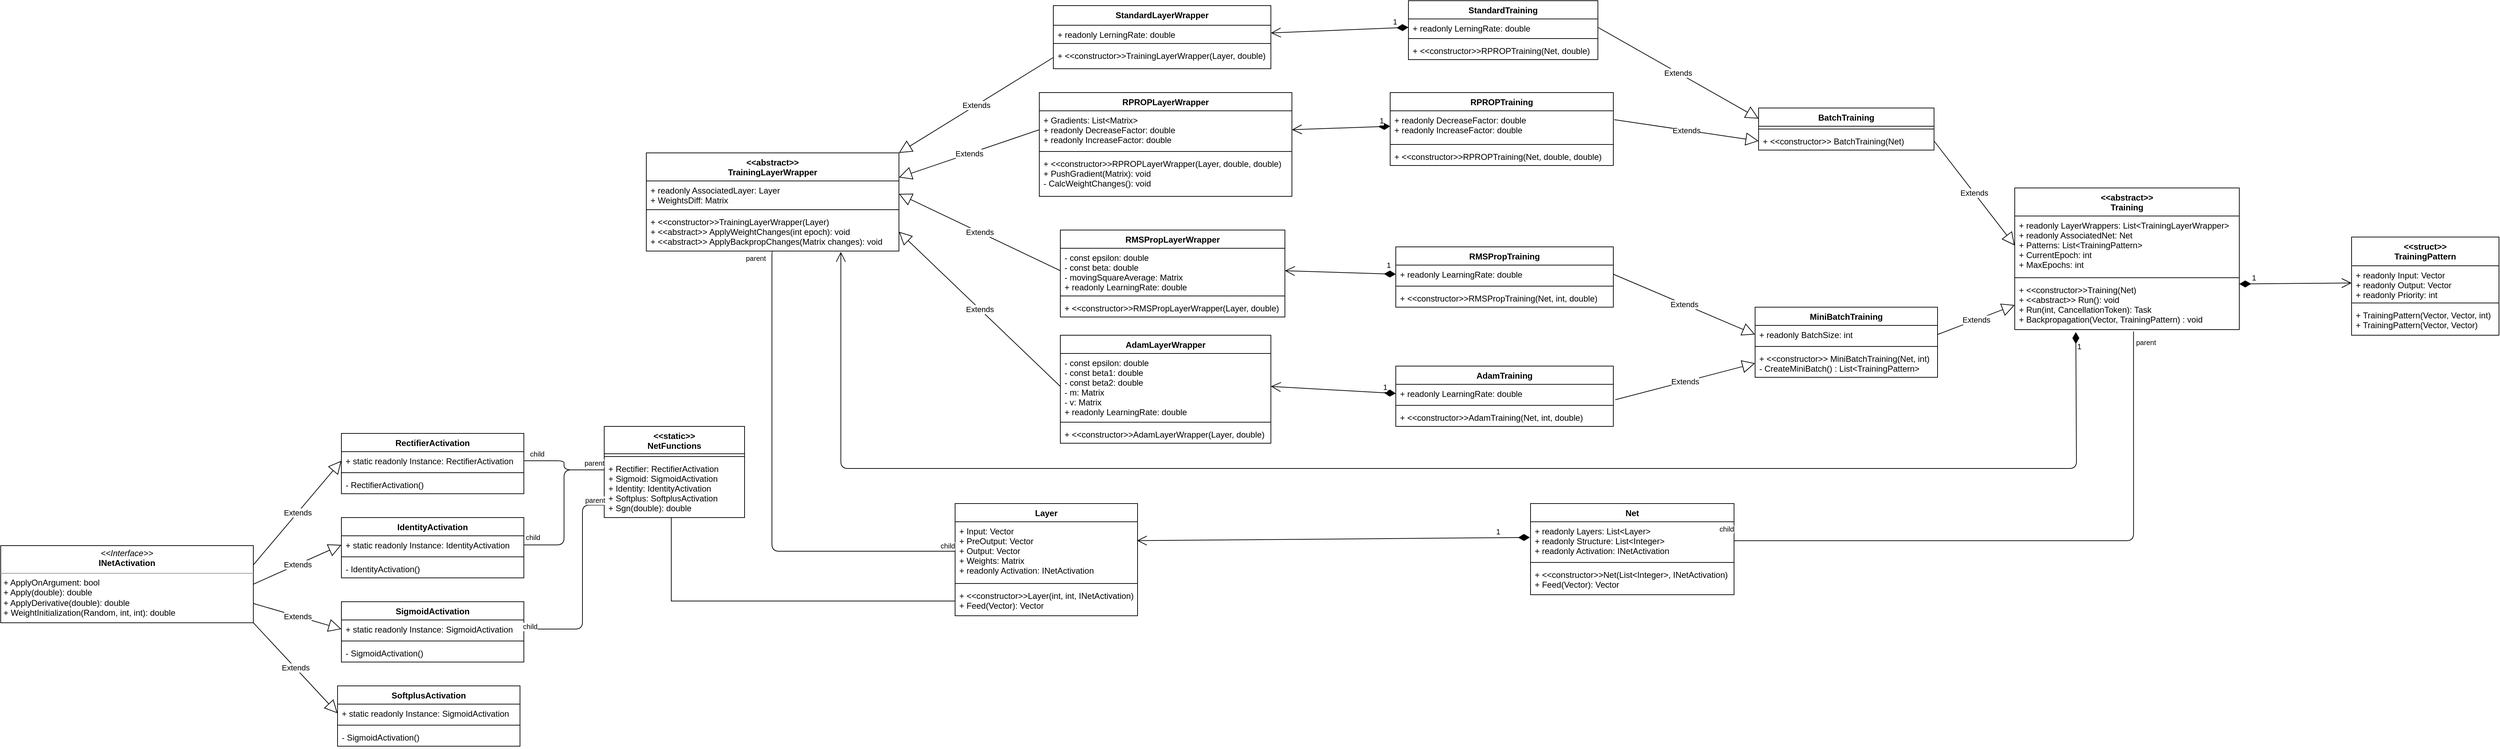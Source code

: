 <mxfile version="12.4.2" type="device" pages="1"><diagram id="gaZYu4Hf3uu8DKzVPbuM" name="Page-1"><mxGraphModel dx="2294" dy="403" grid="1" gridSize="10" guides="1" tooltips="1" connect="1" arrows="1" fold="1" page="1" pageScale="1" pageWidth="827" pageHeight="1169" math="0" shadow="0"><root><mxCell id="0"/><mxCell id="1" parent="0"/><mxCell id="vXq7QeVqDX72mNbX5AfL-1" value="Layer" style="swimlane;fontStyle=1;align=center;verticalAlign=top;childLayout=stackLayout;horizontal=1;startSize=26;horizontalStack=0;resizeParent=1;resizeParentMax=0;resizeLast=0;collapsible=1;marginBottom=0;" parent="1" vertex="1"><mxGeometry x="-90" y="740" width="260" height="160" as="geometry"/></mxCell><mxCell id="vXq7QeVqDX72mNbX5AfL-2" value="+ Input: Vector&#10;+ PreOutput: Vector&#10;+ Output: Vector&#10;+ Weights: Matrix&#10;+ readonly Activation: INetActivation" style="text;strokeColor=none;fillColor=none;align=left;verticalAlign=top;spacingLeft=4;spacingRight=4;overflow=hidden;rotatable=0;points=[[0,0.5],[1,0.5]];portConstraint=eastwest;" parent="vXq7QeVqDX72mNbX5AfL-1" vertex="1"><mxGeometry y="26" width="260" height="84" as="geometry"/></mxCell><mxCell id="vXq7QeVqDX72mNbX5AfL-3" value="" style="line;strokeWidth=1;fillColor=none;align=left;verticalAlign=middle;spacingTop=-1;spacingLeft=3;spacingRight=3;rotatable=0;labelPosition=right;points=[];portConstraint=eastwest;" parent="vXq7QeVqDX72mNbX5AfL-1" vertex="1"><mxGeometry y="110" width="260" height="8" as="geometry"/></mxCell><mxCell id="vXq7QeVqDX72mNbX5AfL-4" value="+ &lt;&lt;constructor&gt;&gt;Layer(int, int, INetActivation)&#10;+ Feed(Vector): Vector" style="text;strokeColor=none;fillColor=none;align=left;verticalAlign=top;spacingLeft=4;spacingRight=4;overflow=hidden;rotatable=0;points=[[0,0.5],[1,0.5]];portConstraint=eastwest;" parent="vXq7QeVqDX72mNbX5AfL-1" vertex="1"><mxGeometry y="118" width="260" height="42" as="geometry"/></mxCell><mxCell id="vXq7QeVqDX72mNbX5AfL-5" value="Net" style="swimlane;fontStyle=1;align=center;verticalAlign=top;childLayout=stackLayout;horizontal=1;startSize=26;horizontalStack=0;resizeParent=1;resizeParentMax=0;resizeLast=0;collapsible=1;marginBottom=0;" parent="1" vertex="1"><mxGeometry x="730.0" y="740" width="290" height="130" as="geometry"/></mxCell><mxCell id="vXq7QeVqDX72mNbX5AfL-6" value="+ readonly Layers: List&lt;Layer&gt;&#10;+ readonly Structure: List&lt;Integer&gt;&#10;+ readonly Activation: INetActivation" style="text;strokeColor=none;fillColor=none;align=left;verticalAlign=top;spacingLeft=4;spacingRight=4;overflow=hidden;rotatable=0;points=[[0,0.5],[1,0.5]];portConstraint=eastwest;" parent="vXq7QeVqDX72mNbX5AfL-5" vertex="1"><mxGeometry y="26" width="290" height="54" as="geometry"/></mxCell><mxCell id="vXq7QeVqDX72mNbX5AfL-7" value="" style="line;strokeWidth=1;fillColor=none;align=left;verticalAlign=middle;spacingTop=-1;spacingLeft=3;spacingRight=3;rotatable=0;labelPosition=right;points=[];portConstraint=eastwest;" parent="vXq7QeVqDX72mNbX5AfL-5" vertex="1"><mxGeometry y="80" width="290" height="8" as="geometry"/></mxCell><mxCell id="vXq7QeVqDX72mNbX5AfL-8" value="+ &lt;&lt;constructor&gt;&gt;Net(List&lt;Integer&gt;, INetActivation)&#10;+ Feed(Vector): Vector" style="text;strokeColor=none;fillColor=none;align=left;verticalAlign=top;spacingLeft=4;spacingRight=4;overflow=hidden;rotatable=0;points=[[0,0.5],[1,0.5]];portConstraint=eastwest;" parent="vXq7QeVqDX72mNbX5AfL-5" vertex="1"><mxGeometry y="88" width="290" height="42" as="geometry"/></mxCell><mxCell id="vXq7QeVqDX72mNbX5AfL-10" value="1" style="endArrow=open;html=1;endSize=12;startArrow=diamondThin;startSize=14;startFill=1;align=left;verticalAlign=bottom;exitX=-0.003;exitY=0.414;exitDx=0;exitDy=0;entryX=0.997;entryY=0.32;entryDx=0;entryDy=0;entryPerimeter=0;exitPerimeter=0;" parent="1" source="vXq7QeVqDX72mNbX5AfL-6" target="vXq7QeVqDX72mNbX5AfL-2" edge="1"><mxGeometry x="-0.82" relative="1" as="geometry"><mxPoint x="590" y="450" as="sourcePoint"/><mxPoint x="230" y="740" as="targetPoint"/><mxPoint as="offset"/></mxGeometry></mxCell><mxCell id="vXq7QeVqDX72mNbX5AfL-11" value="&lt;&lt;abstract&gt;&gt;&#10;Training" style="swimlane;fontStyle=1;align=center;verticalAlign=top;childLayout=stackLayout;horizontal=1;startSize=40;horizontalStack=0;resizeParent=1;resizeParentMax=0;resizeLast=0;collapsible=1;marginBottom=0;" parent="1" vertex="1"><mxGeometry x="1420" y="290" width="320" height="202" as="geometry"/></mxCell><mxCell id="vXq7QeVqDX72mNbX5AfL-12" value="+ readonly LayerWrappers: List&lt;TrainingLayerWrapper&gt;&#10;+ readonly AssociatedNet: Net&#10;+ Patterns: List&lt;TrainingPattern&gt;&#10;+ CurrentEpoch: int&#10;+ MaxEpochs: int" style="text;strokeColor=none;fillColor=none;align=left;verticalAlign=top;spacingLeft=4;spacingRight=4;overflow=hidden;rotatable=0;points=[[0,0.5],[1,0.5]];portConstraint=eastwest;" parent="vXq7QeVqDX72mNbX5AfL-11" vertex="1"><mxGeometry y="40" width="320" height="84" as="geometry"/></mxCell><mxCell id="vXq7QeVqDX72mNbX5AfL-13" value="" style="line;strokeWidth=1;fillColor=none;align=left;verticalAlign=middle;spacingTop=-1;spacingLeft=3;spacingRight=3;rotatable=0;labelPosition=right;points=[];portConstraint=eastwest;" parent="vXq7QeVqDX72mNbX5AfL-11" vertex="1"><mxGeometry y="124" width="320" height="8" as="geometry"/></mxCell><mxCell id="vXq7QeVqDX72mNbX5AfL-14" value="+ &lt;&lt;constructor&gt;&gt;Training(Net)&#10;+ &lt;&lt;abstract&gt;&gt; Run(): void&#10;+ Run(int, CancellationToken): Task&#10;+ Backpropagation(Vector, TrainingPattern) : void" style="text;strokeColor=none;fillColor=none;align=left;verticalAlign=top;spacingLeft=4;spacingRight=4;overflow=hidden;rotatable=0;points=[[0,0.5],[1,0.5]];portConstraint=eastwest;fontStyle=0" parent="vXq7QeVqDX72mNbX5AfL-11" vertex="1"><mxGeometry y="132" width="320" height="70" as="geometry"/></mxCell><mxCell id="vXq7QeVqDX72mNbX5AfL-16" value="" style="endArrow=none;html=1;entryX=1;entryY=0.5;entryDx=0;entryDy=0;edgeStyle=orthogonalEdgeStyle;exitX=0.529;exitY=1.038;exitDx=0;exitDy=0;exitPerimeter=0;elbow=vertical;" parent="1" source="vXq7QeVqDX72mNbX5AfL-14" target="vXq7QeVqDX72mNbX5AfL-6" edge="1"><mxGeometry relative="1" as="geometry"><mxPoint x="493" y="584" as="sourcePoint"/><mxPoint x="440" y="290" as="targetPoint"/><Array as="points"><mxPoint x="1589" y="793"/></Array></mxGeometry></mxCell><mxCell id="vXq7QeVqDX72mNbX5AfL-17" value="parent" style="resizable=0;html=1;align=left;verticalAlign=bottom;labelBackgroundColor=#ffffff;fontSize=10;" parent="vXq7QeVqDX72mNbX5AfL-16" connectable="0" vertex="1"><mxGeometry x="-1" relative="1" as="geometry"><mxPoint x="2" y="24" as="offset"/></mxGeometry></mxCell><mxCell id="vXq7QeVqDX72mNbX5AfL-18" value="child" style="resizable=0;html=1;align=right;verticalAlign=bottom;labelBackgroundColor=#ffffff;fontSize=10;" parent="vXq7QeVqDX72mNbX5AfL-16" connectable="0" vertex="1"><mxGeometry x="1" relative="1" as="geometry"><mxPoint y="-9" as="offset"/></mxGeometry></mxCell><mxCell id="vXq7QeVqDX72mNbX5AfL-25" value="&lt;&lt;struct&gt;&gt;&#10;TrainingPattern" style="swimlane;fontStyle=1;align=center;verticalAlign=top;childLayout=stackLayout;horizontal=1;startSize=41;horizontalStack=0;resizeParent=1;resizeParentMax=0;resizeLast=0;collapsible=1;marginBottom=0;" parent="1" vertex="1"><mxGeometry x="1900" y="360" width="210" height="140" as="geometry"/></mxCell><mxCell id="vXq7QeVqDX72mNbX5AfL-26" value="+ readonly Input: Vector&#10;+ readonly Output: Vector&#10;+ readonly Priority: int" style="text;strokeColor=none;fillColor=none;align=left;verticalAlign=top;spacingLeft=4;spacingRight=4;overflow=hidden;rotatable=0;points=[[0,0.5],[1,0.5]];portConstraint=eastwest;" parent="vXq7QeVqDX72mNbX5AfL-25" vertex="1"><mxGeometry y="41" width="210" height="49" as="geometry"/></mxCell><mxCell id="vXq7QeVqDX72mNbX5AfL-27" value="" style="line;strokeWidth=1;fillColor=none;align=left;verticalAlign=middle;spacingTop=-1;spacingLeft=3;spacingRight=3;rotatable=0;labelPosition=right;points=[];portConstraint=eastwest;" parent="vXq7QeVqDX72mNbX5AfL-25" vertex="1"><mxGeometry y="90" width="210" height="8" as="geometry"/></mxCell><mxCell id="vXq7QeVqDX72mNbX5AfL-28" value="+ TrainingPattern(Vector, Vector, int)&#10;+ TrainingPattern(Vector, Vector)" style="text;strokeColor=none;fillColor=none;align=left;verticalAlign=top;spacingLeft=4;spacingRight=4;overflow=hidden;rotatable=0;points=[[0,0.5],[1,0.5]];portConstraint=eastwest;" parent="vXq7QeVqDX72mNbX5AfL-25" vertex="1"><mxGeometry y="98" width="210" height="42" as="geometry"/></mxCell><mxCell id="vXq7QeVqDX72mNbX5AfL-29" value="1" style="endArrow=open;html=1;endSize=12;startArrow=diamondThin;startSize=14;startFill=1;align=left;verticalAlign=bottom;exitX=1;exitY=1.154;exitDx=0;exitDy=0;entryX=0;entryY=0.5;entryDx=0;entryDy=0;exitPerimeter=0;" parent="1" source="vXq7QeVqDX72mNbX5AfL-12" target="vXq7QeVqDX72mNbX5AfL-26" edge="1"><mxGeometry x="-0.8" relative="1" as="geometry"><mxPoint x="300" y="280" as="sourcePoint"/><mxPoint x="460" y="280" as="targetPoint"/><mxPoint as="offset"/></mxGeometry></mxCell><mxCell id="vXq7QeVqDX72mNbX5AfL-30" value="&lt;&lt;static&gt;&gt;&#10;NetFunctions" style="swimlane;fontStyle=1;align=center;verticalAlign=top;childLayout=stackLayout;horizontal=1;startSize=39;horizontalStack=0;resizeParent=1;resizeParentMax=0;resizeLast=0;collapsible=1;marginBottom=0;" parent="1" vertex="1"><mxGeometry x="-590" y="630" width="200" height="130" as="geometry"/></mxCell><mxCell id="vXq7QeVqDX72mNbX5AfL-32" value="" style="line;strokeWidth=1;fillColor=none;align=left;verticalAlign=middle;spacingTop=-1;spacingLeft=3;spacingRight=3;rotatable=0;labelPosition=right;points=[];portConstraint=eastwest;" parent="vXq7QeVqDX72mNbX5AfL-30" vertex="1"><mxGeometry y="39" width="200" height="8" as="geometry"/></mxCell><mxCell id="vXq7QeVqDX72mNbX5AfL-33" value="+ Rectifier: RectifierActivation&#10;+ Sigmoid: SigmoidActivation&#10;+ Identity: IdentityActivation&#10;+ Softplus: SoftplusActivation&#10;+ Sgn(double): double" style="text;strokeColor=none;fillColor=none;align=left;verticalAlign=top;spacingLeft=4;spacingRight=4;overflow=hidden;rotatable=0;points=[[0,0.5],[1,0.5]];portConstraint=eastwest;" parent="vXq7QeVqDX72mNbX5AfL-30" vertex="1"><mxGeometry y="47" width="200" height="83" as="geometry"/></mxCell><mxCell id="vXq7QeVqDX72mNbX5AfL-34" style="edgeStyle=orthogonalEdgeStyle;rounded=0;orthogonalLoop=1;jettySize=auto;html=1;exitX=0.478;exitY=1;exitDx=0;exitDy=0;endArrow=none;endFill=0;exitPerimeter=0;entryX=0;entryY=0.5;entryDx=0;entryDy=0;" parent="1" source="vXq7QeVqDX72mNbX5AfL-33" target="vXq7QeVqDX72mNbX5AfL-4" edge="1"><mxGeometry relative="1" as="geometry"/></mxCell><mxCell id="ixTRFBnNoeSqY_DVNt80-9" value="&lt;&lt;abstract&gt;&gt;&#10;TrainingLayerWrapper" style="swimlane;fontStyle=1;align=center;verticalAlign=top;childLayout=stackLayout;horizontal=1;startSize=40;horizontalStack=0;resizeParent=1;resizeParentMax=0;resizeLast=0;collapsible=1;marginBottom=0;" parent="1" vertex="1"><mxGeometry x="-530" y="240" width="360" height="140" as="geometry"/></mxCell><mxCell id="ixTRFBnNoeSqY_DVNt80-10" value="+ readonly AssociatedLayer: Layer&#10;+ WeightsDiff: Matrix" style="text;strokeColor=none;fillColor=none;align=left;verticalAlign=top;spacingLeft=4;spacingRight=4;overflow=hidden;rotatable=0;points=[[0,0.5],[1,0.5]];portConstraint=eastwest;" parent="ixTRFBnNoeSqY_DVNt80-9" vertex="1"><mxGeometry y="40" width="360" height="37" as="geometry"/></mxCell><mxCell id="ixTRFBnNoeSqY_DVNt80-11" value="" style="line;strokeWidth=1;fillColor=none;align=left;verticalAlign=middle;spacingTop=-1;spacingLeft=3;spacingRight=3;rotatable=0;labelPosition=right;points=[];portConstraint=eastwest;" parent="ixTRFBnNoeSqY_DVNt80-9" vertex="1"><mxGeometry y="77" width="360" height="8" as="geometry"/></mxCell><mxCell id="ixTRFBnNoeSqY_DVNt80-12" value="+ &lt;&lt;constructor&gt;&gt;TrainingLayerWrapper(Layer)&#10;+ &lt;&lt;abstract&gt;&gt; ApplyWeightChanges(int epoch): void&#10;+ &lt;&lt;abstract&gt;&gt; ApplyBackpropChanges(Matrix changes): void" style="text;strokeColor=none;fillColor=none;align=left;verticalAlign=top;spacingLeft=4;spacingRight=4;overflow=hidden;rotatable=0;points=[[0,0.5],[1,0.5]];portConstraint=eastwest;" parent="ixTRFBnNoeSqY_DVNt80-9" vertex="1"><mxGeometry y="85" width="360" height="55" as="geometry"/></mxCell><mxCell id="ixTRFBnNoeSqY_DVNt80-13" value="1" style="endArrow=open;html=1;endSize=12;startArrow=diamondThin;startSize=14;startFill=1;align=left;verticalAlign=bottom;entryX=0.77;entryY=1.022;entryDx=0;entryDy=0;entryPerimeter=0;edgeStyle=orthogonalEdgeStyle;exitX=0.272;exitY=1.051;exitDx=0;exitDy=0;exitPerimeter=0;" parent="1" source="vXq7QeVqDX72mNbX5AfL-14" target="ixTRFBnNoeSqY_DVNt80-12" edge="1"><mxGeometry x="-0.973" relative="1" as="geometry"><mxPoint x="410" y="340" as="sourcePoint"/><mxPoint x="290" y="390" as="targetPoint"/><mxPoint x="-1" as="offset"/><Array as="points"><mxPoint x="1508" y="690"/><mxPoint x="-252" y="690"/></Array></mxGeometry></mxCell><mxCell id="rq-l0ZMGLIVpPo50TnEJ-1" value="" style="endArrow=none;html=1;entryX=0;entryY=0.5;entryDx=0;entryDy=0;exitX=0.5;exitY=1;exitDx=0;exitDy=0;exitPerimeter=0;edgeStyle=orthogonalEdgeStyle;" parent="1" source="ixTRFBnNoeSqY_DVNt80-12" target="vXq7QeVqDX72mNbX5AfL-2" edge="1"><mxGeometry relative="1" as="geometry"><mxPoint x="170" y="563" as="sourcePoint"/><mxPoint x="220" y="650" as="targetPoint"/><Array as="points"><mxPoint x="-351" y="808"/></Array></mxGeometry></mxCell><mxCell id="rq-l0ZMGLIVpPo50TnEJ-2" value="parent" style="resizable=0;html=1;align=left;verticalAlign=bottom;labelBackgroundColor=#ffffff;fontSize=10;" parent="rq-l0ZMGLIVpPo50TnEJ-1" connectable="0" vertex="1"><mxGeometry x="-1" relative="1" as="geometry"><mxPoint x="-40" y="18" as="offset"/></mxGeometry></mxCell><mxCell id="rq-l0ZMGLIVpPo50TnEJ-3" value="child" style="resizable=0;html=1;align=right;verticalAlign=bottom;labelBackgroundColor=#ffffff;fontSize=10;" parent="rq-l0ZMGLIVpPo50TnEJ-1" connectable="0" vertex="1"><mxGeometry x="1" relative="1" as="geometry"/></mxCell><mxCell id="rq-l0ZMGLIVpPo50TnEJ-4" value="RPROPLayerWrapper" style="swimlane;fontStyle=1;align=center;verticalAlign=top;childLayout=stackLayout;horizontal=1;startSize=26;horizontalStack=0;resizeParent=1;resizeParentMax=0;resizeLast=0;collapsible=1;marginBottom=0;" parent="1" vertex="1"><mxGeometry x="30" y="154" width="360" height="148" as="geometry"/></mxCell><mxCell id="rq-l0ZMGLIVpPo50TnEJ-5" value="+ Gradients: List&lt;Matrix&gt;&#10;+ readonly DecreaseFactor: double&#10;+ readonly IncreaseFactor: double" style="text;strokeColor=none;fillColor=none;align=left;verticalAlign=top;spacingLeft=4;spacingRight=4;overflow=hidden;rotatable=0;points=[[0,0.5],[1,0.5]];portConstraint=eastwest;" parent="rq-l0ZMGLIVpPo50TnEJ-4" vertex="1"><mxGeometry y="26" width="360" height="54" as="geometry"/></mxCell><mxCell id="rq-l0ZMGLIVpPo50TnEJ-6" value="" style="line;strokeWidth=1;fillColor=none;align=left;verticalAlign=middle;spacingTop=-1;spacingLeft=3;spacingRight=3;rotatable=0;labelPosition=right;points=[];portConstraint=eastwest;" parent="rq-l0ZMGLIVpPo50TnEJ-4" vertex="1"><mxGeometry y="80" width="360" height="8" as="geometry"/></mxCell><mxCell id="rq-l0ZMGLIVpPo50TnEJ-7" value="+ &lt;&lt;constructor&gt;&gt;RPROPLayerWrapper(Layer, double, double)&#10;+ PushGradient(Matrix): void&#10;- CalcWeightChanges(): void" style="text;strokeColor=none;fillColor=none;align=left;verticalAlign=top;spacingLeft=4;spacingRight=4;overflow=hidden;rotatable=0;points=[[0,0.5],[1,0.5]];portConstraint=eastwest;" parent="rq-l0ZMGLIVpPo50TnEJ-4" vertex="1"><mxGeometry y="88" width="360" height="60" as="geometry"/></mxCell><mxCell id="rq-l0ZMGLIVpPo50TnEJ-20" value="RPROPTraining&#10;" style="swimlane;fontStyle=1;align=center;verticalAlign=top;childLayout=stackLayout;horizontal=1;startSize=26;horizontalStack=0;resizeParent=1;resizeParentMax=0;resizeLast=0;collapsible=1;marginBottom=0;" parent="1" vertex="1"><mxGeometry x="530" y="154" width="318" height="104" as="geometry"/></mxCell><mxCell id="rq-l0ZMGLIVpPo50TnEJ-21" value="+ readonly DecreaseFactor: double&#10;+ readonly IncreaseFactor: double" style="text;strokeColor=none;fillColor=none;align=left;verticalAlign=top;spacingLeft=4;spacingRight=4;overflow=hidden;rotatable=0;points=[[0,0.5],[1,0.5]];portConstraint=eastwest;" parent="rq-l0ZMGLIVpPo50TnEJ-20" vertex="1"><mxGeometry y="26" width="318" height="44" as="geometry"/></mxCell><mxCell id="rq-l0ZMGLIVpPo50TnEJ-22" value="" style="line;strokeWidth=1;fillColor=none;align=left;verticalAlign=middle;spacingTop=-1;spacingLeft=3;spacingRight=3;rotatable=0;labelPosition=right;points=[];portConstraint=eastwest;" parent="rq-l0ZMGLIVpPo50TnEJ-20" vertex="1"><mxGeometry y="70" width="318" height="8" as="geometry"/></mxCell><mxCell id="rq-l0ZMGLIVpPo50TnEJ-23" value="+ &lt;&lt;constructor&gt;&gt;RPROPTraining(Net, double, double)" style="text;strokeColor=none;fillColor=none;align=left;verticalAlign=top;spacingLeft=4;spacingRight=4;overflow=hidden;rotatable=0;points=[[0,0.5],[1,0.5]];portConstraint=eastwest;" parent="rq-l0ZMGLIVpPo50TnEJ-20" vertex="1"><mxGeometry y="78" width="318" height="26" as="geometry"/></mxCell><mxCell id="lGBK88vfUgD1tspB-Eyf-3" value="1" style="endArrow=open;html=1;endSize=12;startArrow=diamondThin;startSize=14;startFill=1;align=left;verticalAlign=bottom;entryX=1;entryY=0.5;entryDx=0;entryDy=0;exitX=0;exitY=0.5;exitDx=0;exitDy=0;" parent="1" source="rq-l0ZMGLIVpPo50TnEJ-21" target="rq-l0ZMGLIVpPo50TnEJ-5" edge="1"><mxGeometry x="-0.755" relative="1" as="geometry"><mxPoint x="347" y="322" as="sourcePoint"/><mxPoint x="140" y="343.522" as="targetPoint"/><mxPoint as="offset"/></mxGeometry></mxCell><mxCell id="E30LZlL5xqV4fR_MORFT-1" value="&lt;p style=&quot;margin: 0px ; margin-top: 4px ; text-align: center&quot;&gt;&lt;i&gt;&amp;lt;&amp;lt;Interface&amp;gt;&amp;gt;&lt;/i&gt;&lt;br&gt;&lt;b&gt;INetActivation&lt;/b&gt;&lt;/p&gt;&lt;hr size=&quot;1&quot;&gt;&lt;p style=&quot;margin: 0px ; margin-left: 4px&quot;&gt;&lt;span&gt;+ ApplyOnArgument: bool&lt;/span&gt;&lt;/p&gt;&lt;p style=&quot;margin: 0px ; margin-left: 4px&quot;&gt;&lt;span&gt;+ Apply(double): double&lt;/span&gt;&lt;/p&gt;&lt;p style=&quot;margin: 0px ; margin-left: 4px&quot;&gt;&lt;span&gt;+ ApplyDerivative(double): double&lt;/span&gt;&lt;/p&gt;&lt;p style=&quot;margin: 0px ; margin-left: 4px&quot;&gt;&lt;span&gt;+ WeightInitialization(Random, int, int): double&lt;/span&gt;&lt;/p&gt;" style="verticalAlign=top;align=left;overflow=fill;fontSize=12;fontFamily=Helvetica;html=1;" parent="1" vertex="1"><mxGeometry x="-1450" y="800" width="360" height="110" as="geometry"/></mxCell><mxCell id="E30LZlL5xqV4fR_MORFT-7" value="RectifierActivation" style="swimlane;fontStyle=1;align=center;verticalAlign=top;childLayout=stackLayout;horizontal=1;startSize=26;horizontalStack=0;resizeParent=1;resizeParentMax=0;resizeLast=0;collapsible=1;marginBottom=0;" parent="1" vertex="1"><mxGeometry x="-964.5" y="640" width="260" height="86" as="geometry"/></mxCell><mxCell id="E30LZlL5xqV4fR_MORFT-8" value="+ static readonly Instance: RectifierActivation" style="text;strokeColor=none;fillColor=none;align=left;verticalAlign=top;spacingLeft=4;spacingRight=4;overflow=hidden;rotatable=0;points=[[0,0.5],[1,0.5]];portConstraint=eastwest;" parent="E30LZlL5xqV4fR_MORFT-7" vertex="1"><mxGeometry y="26" width="260" height="26" as="geometry"/></mxCell><mxCell id="E30LZlL5xqV4fR_MORFT-9" value="" style="line;strokeWidth=1;fillColor=none;align=left;verticalAlign=middle;spacingTop=-1;spacingLeft=3;spacingRight=3;rotatable=0;labelPosition=right;points=[];portConstraint=eastwest;" parent="E30LZlL5xqV4fR_MORFT-7" vertex="1"><mxGeometry y="52" width="260" height="8" as="geometry"/></mxCell><mxCell id="E30LZlL5xqV4fR_MORFT-10" value="- RectifierActivation()" style="text;strokeColor=none;fillColor=none;align=left;verticalAlign=top;spacingLeft=4;spacingRight=4;overflow=hidden;rotatable=0;points=[[0,0.5],[1,0.5]];portConstraint=eastwest;" parent="E30LZlL5xqV4fR_MORFT-7" vertex="1"><mxGeometry y="60" width="260" height="26" as="geometry"/></mxCell><mxCell id="E30LZlL5xqV4fR_MORFT-11" value="SigmoidActivation" style="swimlane;fontStyle=1;align=center;verticalAlign=top;childLayout=stackLayout;horizontal=1;startSize=26;horizontalStack=0;resizeParent=1;resizeParentMax=0;resizeLast=0;collapsible=1;marginBottom=0;" parent="1" vertex="1"><mxGeometry x="-964.5" y="880" width="260" height="86" as="geometry"/></mxCell><mxCell id="E30LZlL5xqV4fR_MORFT-12" value="+ static readonly Instance: SigmoidActivation" style="text;strokeColor=none;fillColor=none;align=left;verticalAlign=top;spacingLeft=4;spacingRight=4;overflow=hidden;rotatable=0;points=[[0,0.5],[1,0.5]];portConstraint=eastwest;" parent="E30LZlL5xqV4fR_MORFT-11" vertex="1"><mxGeometry y="26" width="260" height="26" as="geometry"/></mxCell><mxCell id="E30LZlL5xqV4fR_MORFT-13" value="" style="line;strokeWidth=1;fillColor=none;align=left;verticalAlign=middle;spacingTop=-1;spacingLeft=3;spacingRight=3;rotatable=0;labelPosition=right;points=[];portConstraint=eastwest;" parent="E30LZlL5xqV4fR_MORFT-11" vertex="1"><mxGeometry y="52" width="260" height="8" as="geometry"/></mxCell><mxCell id="E30LZlL5xqV4fR_MORFT-14" value="- SigmoidActivation()" style="text;strokeColor=none;fillColor=none;align=left;verticalAlign=top;spacingLeft=4;spacingRight=4;overflow=hidden;rotatable=0;points=[[0,0.5],[1,0.5]];portConstraint=eastwest;" parent="E30LZlL5xqV4fR_MORFT-11" vertex="1"><mxGeometry y="60" width="260" height="26" as="geometry"/></mxCell><mxCell id="E30LZlL5xqV4fR_MORFT-15" value="Extends" style="endArrow=block;endSize=16;endFill=0;html=1;exitX=1;exitY=0.25;exitDx=0;exitDy=0;entryX=0;entryY=0.5;entryDx=0;entryDy=0;" parent="1" source="E30LZlL5xqV4fR_MORFT-1" target="E30LZlL5xqV4fR_MORFT-8" edge="1"><mxGeometry width="160" relative="1" as="geometry"><mxPoint x="-1047.5" y="736" as="sourcePoint"/><mxPoint x="-920" y="660" as="targetPoint"/></mxGeometry></mxCell><mxCell id="E30LZlL5xqV4fR_MORFT-16" value="Extends" style="endArrow=block;endSize=16;endFill=0;html=1;exitX=1;exitY=0.75;exitDx=0;exitDy=0;entryX=0;entryY=0.5;entryDx=0;entryDy=0;" parent="1" source="E30LZlL5xqV4fR_MORFT-1" target="E30LZlL5xqV4fR_MORFT-12" edge="1"><mxGeometry width="160" relative="1" as="geometry"><mxPoint x="-1047.5" y="843" as="sourcePoint"/><mxPoint x="-887.5" y="843" as="targetPoint"/></mxGeometry></mxCell><mxCell id="E30LZlL5xqV4fR_MORFT-17" value="" style="endArrow=none;html=1;edgeStyle=orthogonalEdgeStyle;exitX=-0.007;exitY=0.181;exitDx=0;exitDy=0;exitPerimeter=0;entryX=1;entryY=0.5;entryDx=0;entryDy=0;" parent="1" source="vXq7QeVqDX72mNbX5AfL-33" target="E30LZlL5xqV4fR_MORFT-8" edge="1"><mxGeometry relative="1" as="geometry"><mxPoint x="-880" y="940" as="sourcePoint"/><mxPoint x="-720" y="940" as="targetPoint"/></mxGeometry></mxCell><mxCell id="E30LZlL5xqV4fR_MORFT-18" value="parent" style="resizable=0;html=1;align=left;verticalAlign=bottom;labelBackgroundColor=#ffffff;fontSize=10;" parent="E30LZlL5xqV4fR_MORFT-17" connectable="0" vertex="1"><mxGeometry x="-1" relative="1" as="geometry"><mxPoint x="-29" y="-2" as="offset"/></mxGeometry></mxCell><mxCell id="E30LZlL5xqV4fR_MORFT-19" value="child" style="resizable=0;html=1;align=right;verticalAlign=bottom;labelBackgroundColor=#ffffff;fontSize=10;" parent="E30LZlL5xqV4fR_MORFT-17" connectable="0" vertex="1"><mxGeometry x="1" relative="1" as="geometry"><mxPoint x="30" y="-2" as="offset"/></mxGeometry></mxCell><mxCell id="E30LZlL5xqV4fR_MORFT-20" value="" style="endArrow=none;html=1;edgeStyle=orthogonalEdgeStyle;exitX=0.003;exitY=0.785;exitDx=0;exitDy=0;entryX=1;entryY=0.5;entryDx=0;entryDy=0;exitPerimeter=0;" parent="1" source="vXq7QeVqDX72mNbX5AfL-33" target="E30LZlL5xqV4fR_MORFT-12" edge="1"><mxGeometry relative="1" as="geometry"><mxPoint x="-690" y="920" as="sourcePoint"/><mxPoint x="-530" y="920" as="targetPoint"/><Array as="points"><mxPoint x="-621" y="743"/><mxPoint x="-621" y="919"/></Array></mxGeometry></mxCell><mxCell id="E30LZlL5xqV4fR_MORFT-21" value="parent" style="resizable=0;html=1;align=left;verticalAlign=bottom;labelBackgroundColor=#ffffff;fontSize=10;" parent="E30LZlL5xqV4fR_MORFT-20" connectable="0" vertex="1"><mxGeometry x="-1" relative="1" as="geometry"><mxPoint x="-30" y="1" as="offset"/></mxGeometry></mxCell><mxCell id="E30LZlL5xqV4fR_MORFT-22" value="child" style="resizable=0;html=1;align=right;verticalAlign=bottom;labelBackgroundColor=#ffffff;fontSize=10;" parent="E30LZlL5xqV4fR_MORFT-20" connectable="0" vertex="1"><mxGeometry x="1" relative="1" as="geometry"><mxPoint x="20" y="4" as="offset"/></mxGeometry></mxCell><mxCell id="E30LZlL5xqV4fR_MORFT-30" value="IdentityActivation" style="swimlane;fontStyle=1;align=center;verticalAlign=top;childLayout=stackLayout;horizontal=1;startSize=26;horizontalStack=0;resizeParent=1;resizeParentMax=0;resizeLast=0;collapsible=1;marginBottom=0;" parent="1" vertex="1"><mxGeometry x="-964.5" y="760" width="260" height="86" as="geometry"/></mxCell><mxCell id="E30LZlL5xqV4fR_MORFT-31" value="+ static readonly Instance: IdentityActivation" style="text;strokeColor=none;fillColor=none;align=left;verticalAlign=top;spacingLeft=4;spacingRight=4;overflow=hidden;rotatable=0;points=[[0,0.5],[1,0.5]];portConstraint=eastwest;" parent="E30LZlL5xqV4fR_MORFT-30" vertex="1"><mxGeometry y="26" width="260" height="26" as="geometry"/></mxCell><mxCell id="E30LZlL5xqV4fR_MORFT-32" value="" style="line;strokeWidth=1;fillColor=none;align=left;verticalAlign=middle;spacingTop=-1;spacingLeft=3;spacingRight=3;rotatable=0;labelPosition=right;points=[];portConstraint=eastwest;" parent="E30LZlL5xqV4fR_MORFT-30" vertex="1"><mxGeometry y="52" width="260" height="8" as="geometry"/></mxCell><mxCell id="E30LZlL5xqV4fR_MORFT-33" value="- IdentityActivation()" style="text;strokeColor=none;fillColor=none;align=left;verticalAlign=top;spacingLeft=4;spacingRight=4;overflow=hidden;rotatable=0;points=[[0,0.5],[1,0.5]];portConstraint=eastwest;" parent="E30LZlL5xqV4fR_MORFT-30" vertex="1"><mxGeometry y="60" width="260" height="26" as="geometry"/></mxCell><mxCell id="E30LZlL5xqV4fR_MORFT-35" value="Extends" style="endArrow=block;endSize=16;endFill=0;html=1;exitX=1;exitY=0.5;exitDx=0;exitDy=0;entryX=0;entryY=0.5;entryDx=0;entryDy=0;" parent="1" source="E30LZlL5xqV4fR_MORFT-1" target="E30LZlL5xqV4fR_MORFT-31" edge="1"><mxGeometry width="160" relative="1" as="geometry"><mxPoint x="-1047.5" y="736" as="sourcePoint"/><mxPoint x="-940" y="784.5" as="targetPoint"/></mxGeometry></mxCell><mxCell id="E30LZlL5xqV4fR_MORFT-37" value="" style="endArrow=none;html=1;edgeStyle=orthogonalEdgeStyle;exitX=-0.001;exitY=0.181;exitDx=0;exitDy=0;entryX=1;entryY=0.5;entryDx=0;entryDy=0;exitPerimeter=0;" parent="1" source="vXq7QeVqDX72mNbX5AfL-33" target="E30LZlL5xqV4fR_MORFT-31" edge="1"><mxGeometry relative="1" as="geometry"><mxPoint x="-650" y="650" as="sourcePoint"/><mxPoint x="-490" y="650" as="targetPoint"/></mxGeometry></mxCell><mxCell id="E30LZlL5xqV4fR_MORFT-39" value="child" style="resizable=0;html=1;align=right;verticalAlign=bottom;labelBackgroundColor=#ffffff;fontSize=10;" parent="E30LZlL5xqV4fR_MORFT-37" connectable="0" vertex="1"><mxGeometry x="1" relative="1" as="geometry"><mxPoint x="24.5" y="-3" as="offset"/></mxGeometry></mxCell><mxCell id="s7Cr78AXeqOoBnNVrIVz-2" value="StandardTraining" style="swimlane;fontStyle=1;align=center;verticalAlign=top;childLayout=stackLayout;horizontal=1;startSize=26;horizontalStack=0;resizeParent=1;resizeParentMax=0;resizeLast=0;collapsible=1;marginBottom=0;" parent="1" vertex="1"><mxGeometry x="556" y="23" width="270" height="84" as="geometry"/></mxCell><mxCell id="s7Cr78AXeqOoBnNVrIVz-3" value="+ readonly LerningRate: double" style="text;strokeColor=none;fillColor=none;align=left;verticalAlign=top;spacingLeft=4;spacingRight=4;overflow=hidden;rotatable=0;points=[[0,0.5],[1,0.5]];portConstraint=eastwest;" parent="s7Cr78AXeqOoBnNVrIVz-2" vertex="1"><mxGeometry y="26" width="270" height="24" as="geometry"/></mxCell><mxCell id="s7Cr78AXeqOoBnNVrIVz-4" value="" style="line;strokeWidth=1;fillColor=none;align=left;verticalAlign=middle;spacingTop=-1;spacingLeft=3;spacingRight=3;rotatable=0;labelPosition=right;points=[];portConstraint=eastwest;" parent="s7Cr78AXeqOoBnNVrIVz-2" vertex="1"><mxGeometry y="50" width="270" height="8" as="geometry"/></mxCell><mxCell id="s7Cr78AXeqOoBnNVrIVz-5" value="+ &lt;&lt;constructor&gt;&gt;RPROPTraining(Net, double)" style="text;strokeColor=none;fillColor=none;align=left;verticalAlign=top;spacingLeft=4;spacingRight=4;overflow=hidden;rotatable=0;points=[[0,0.5],[1,0.5]];portConstraint=eastwest;" parent="s7Cr78AXeqOoBnNVrIVz-2" vertex="1"><mxGeometry y="58" width="270" height="26" as="geometry"/></mxCell><mxCell id="s7Cr78AXeqOoBnNVrIVz-6" value="StandardLayerWrapper" style="swimlane;fontStyle=1;align=center;verticalAlign=top;childLayout=stackLayout;horizontal=1;startSize=28;horizontalStack=0;resizeParent=1;resizeParentMax=0;resizeLast=0;collapsible=1;marginBottom=0;" parent="1" vertex="1"><mxGeometry x="50" y="30" width="310" height="90" as="geometry"/></mxCell><mxCell id="s7Cr78AXeqOoBnNVrIVz-7" value="+ readonly LerningRate: double" style="text;strokeColor=none;fillColor=none;align=left;verticalAlign=top;spacingLeft=4;spacingRight=4;overflow=hidden;rotatable=0;points=[[0,0.5],[1,0.5]];portConstraint=eastwest;" parent="s7Cr78AXeqOoBnNVrIVz-6" vertex="1"><mxGeometry y="28" width="310" height="22" as="geometry"/></mxCell><mxCell id="s7Cr78AXeqOoBnNVrIVz-8" value="" style="line;strokeWidth=1;fillColor=none;align=left;verticalAlign=middle;spacingTop=-1;spacingLeft=3;spacingRight=3;rotatable=0;labelPosition=right;points=[];portConstraint=eastwest;" parent="s7Cr78AXeqOoBnNVrIVz-6" vertex="1"><mxGeometry y="50" width="310" height="8" as="geometry"/></mxCell><mxCell id="s7Cr78AXeqOoBnNVrIVz-9" value="+ &lt;&lt;constructor&gt;&gt;TrainingLayerWrapper(Layer, double)&#10;" style="text;strokeColor=none;fillColor=none;align=left;verticalAlign=top;spacingLeft=4;spacingRight=4;overflow=hidden;rotatable=0;points=[[0,0.5],[1,0.5]];portConstraint=eastwest;" parent="s7Cr78AXeqOoBnNVrIVz-6" vertex="1"><mxGeometry y="58" width="310" height="32" as="geometry"/></mxCell><mxCell id="s7Cr78AXeqOoBnNVrIVz-10" value="Extends" style="endArrow=block;endSize=16;endFill=0;html=1;exitX=1;exitY=0.5;exitDx=0;exitDy=0;entryX=0;entryY=0.25;entryDx=0;entryDy=0;" parent="1" source="s7Cr78AXeqOoBnNVrIVz-3" target="xs1fYjXh-9njXbRY9KQ--1" edge="1"><mxGeometry width="160" relative="1" as="geometry"><mxPoint x="680" y="420" as="sourcePoint"/><mxPoint x="860" y="410" as="targetPoint"/></mxGeometry></mxCell><mxCell id="s7Cr78AXeqOoBnNVrIVz-11" value="Extends" style="endArrow=block;endSize=16;endFill=0;html=1;exitX=0;exitY=0.5;exitDx=0;exitDy=0;entryX=1;entryY=0;entryDx=0;entryDy=0;" parent="1" source="s7Cr78AXeqOoBnNVrIVz-9" target="ixTRFBnNoeSqY_DVNt80-9" edge="1"><mxGeometry width="160" relative="1" as="geometry"><mxPoint x="-120" y="560" as="sourcePoint"/><mxPoint x="40" y="560" as="targetPoint"/></mxGeometry></mxCell><mxCell id="s7Cr78AXeqOoBnNVrIVz-12" value="1" style="endArrow=open;html=1;endSize=12;startArrow=diamondThin;startSize=14;startFill=1;align=left;verticalAlign=bottom;entryX=1;entryY=0.5;entryDx=0;entryDy=0;exitX=0;exitY=0.5;exitDx=0;exitDy=0;" parent="1" source="s7Cr78AXeqOoBnNVrIVz-3" target="s7Cr78AXeqOoBnNVrIVz-7" edge="1"><mxGeometry x="-0.755" relative="1" as="geometry"><mxPoint x="360" y="520" as="sourcePoint"/><mxPoint x="250" y="499.0" as="targetPoint"/><mxPoint as="offset"/></mxGeometry></mxCell><mxCell id="xs1fYjXh-9njXbRY9KQ--1" value="BatchTraining" style="swimlane;fontStyle=1;align=center;verticalAlign=top;childLayout=stackLayout;horizontal=1;startSize=26;horizontalStack=0;resizeParent=1;resizeParentMax=0;resizeLast=0;collapsible=1;marginBottom=0;" vertex="1" parent="1"><mxGeometry x="1055" y="176" width="250" height="60" as="geometry"/></mxCell><mxCell id="xs1fYjXh-9njXbRY9KQ--3" value="" style="line;strokeWidth=1;fillColor=none;align=left;verticalAlign=middle;spacingTop=-1;spacingLeft=3;spacingRight=3;rotatable=0;labelPosition=right;points=[];portConstraint=eastwest;" vertex="1" parent="xs1fYjXh-9njXbRY9KQ--1"><mxGeometry y="26" width="250" height="8" as="geometry"/></mxCell><mxCell id="xs1fYjXh-9njXbRY9KQ--4" value="+ &lt;&lt;constructor&gt;&gt; BatchTraining(Net)" style="text;strokeColor=none;fillColor=none;align=left;verticalAlign=top;spacingLeft=4;spacingRight=4;overflow=hidden;rotatable=0;points=[[0,0.5],[1,0.5]];portConstraint=eastwest;" vertex="1" parent="xs1fYjXh-9njXbRY9KQ--1"><mxGeometry y="34" width="250" height="26" as="geometry"/></mxCell><mxCell id="xs1fYjXh-9njXbRY9KQ--5" value="MiniBatchTraining" style="swimlane;fontStyle=1;align=center;verticalAlign=top;childLayout=stackLayout;horizontal=1;startSize=26;horizontalStack=0;resizeParent=1;resizeParentMax=0;resizeLast=0;collapsible=1;marginBottom=0;" vertex="1" parent="1"><mxGeometry x="1050" y="460" width="260" height="100" as="geometry"/></mxCell><mxCell id="xs1fYjXh-9njXbRY9KQ--6" value="+ readonly BatchSize: int" style="text;strokeColor=none;fillColor=none;align=left;verticalAlign=top;spacingLeft=4;spacingRight=4;overflow=hidden;rotatable=0;points=[[0,0.5],[1,0.5]];portConstraint=eastwest;" vertex="1" parent="xs1fYjXh-9njXbRY9KQ--5"><mxGeometry y="26" width="260" height="26" as="geometry"/></mxCell><mxCell id="xs1fYjXh-9njXbRY9KQ--7" value="" style="line;strokeWidth=1;fillColor=none;align=left;verticalAlign=middle;spacingTop=-1;spacingLeft=3;spacingRight=3;rotatable=0;labelPosition=right;points=[];portConstraint=eastwest;" vertex="1" parent="xs1fYjXh-9njXbRY9KQ--5"><mxGeometry y="52" width="260" height="8" as="geometry"/></mxCell><mxCell id="xs1fYjXh-9njXbRY9KQ--8" value="+ &lt;&lt;constructor&gt;&gt; MiniBatchTraining(Net, int)&#10;- CreateMiniBatch() : List&lt;TrainingPattern&gt;" style="text;strokeColor=none;fillColor=none;align=left;verticalAlign=top;spacingLeft=4;spacingRight=4;overflow=hidden;rotatable=0;points=[[0,0.5],[1,0.5]];portConstraint=eastwest;" vertex="1" parent="xs1fYjXh-9njXbRY9KQ--5"><mxGeometry y="60" width="260" height="40" as="geometry"/></mxCell><mxCell id="xs1fYjXh-9njXbRY9KQ--9" value="Extends" style="endArrow=block;endSize=16;endFill=0;html=1;exitX=1;exitY=0.5;exitDx=0;exitDy=0;entryX=0;entryY=0.5;entryDx=0;entryDy=0;" edge="1" parent="1" source="xs1fYjXh-9njXbRY9KQ--4" target="vXq7QeVqDX72mNbX5AfL-12"><mxGeometry width="160" relative="1" as="geometry"><mxPoint x="1080" y="390" as="sourcePoint"/><mxPoint x="1240" y="390" as="targetPoint"/></mxGeometry></mxCell><mxCell id="xs1fYjXh-9njXbRY9KQ--10" value="Extends" style="endArrow=block;endSize=16;endFill=0;html=1;exitX=1;exitY=0.5;exitDx=0;exitDy=0;entryX=0;entryY=0.5;entryDx=0;entryDy=0;" edge="1" parent="1" source="xs1fYjXh-9njXbRY9KQ--6" target="vXq7QeVqDX72mNbX5AfL-14"><mxGeometry width="160" relative="1" as="geometry"><mxPoint x="1110" y="380" as="sourcePoint"/><mxPoint x="1270" y="380" as="targetPoint"/></mxGeometry></mxCell><mxCell id="xs1fYjXh-9njXbRY9KQ--11" value="Extends" style="endArrow=block;endSize=16;endFill=0;html=1;exitX=1.004;exitY=0.288;exitDx=0;exitDy=0;exitPerimeter=0;entryX=0;entryY=0.5;entryDx=0;entryDy=0;" edge="1" parent="1" source="rq-l0ZMGLIVpPo50TnEJ-21" target="xs1fYjXh-9njXbRY9KQ--4"><mxGeometry width="160" relative="1" as="geometry"><mxPoint x="820" y="210" as="sourcePoint"/><mxPoint x="980" y="210" as="targetPoint"/></mxGeometry></mxCell><mxCell id="xs1fYjXh-9njXbRY9KQ--13" value="Extends" style="endArrow=block;endSize=16;endFill=0;html=1;exitX=0;exitY=0.5;exitDx=0;exitDy=0;entryX=1;entryY=0.25;entryDx=0;entryDy=0;" edge="1" parent="1" source="rq-l0ZMGLIVpPo50TnEJ-5" target="ixTRFBnNoeSqY_DVNt80-9"><mxGeometry width="160" relative="1" as="geometry"><mxPoint x="-220" y="400" as="sourcePoint"/><mxPoint x="-60" y="400" as="targetPoint"/></mxGeometry></mxCell><mxCell id="xs1fYjXh-9njXbRY9KQ--14" value="RMSPropLayerWrapper" style="swimlane;fontStyle=1;align=center;verticalAlign=top;childLayout=stackLayout;horizontal=1;startSize=26;horizontalStack=0;resizeParent=1;resizeParentMax=0;resizeLast=0;collapsible=1;marginBottom=0;" vertex="1" parent="1"><mxGeometry x="60" y="350" width="320" height="124" as="geometry"/></mxCell><mxCell id="xs1fYjXh-9njXbRY9KQ--15" value="- const epsilon: double&#10;- const beta: double&#10;- movingSquareAverage: Matrix&#10;+ readonly LearningRate: double" style="text;strokeColor=none;fillColor=none;align=left;verticalAlign=top;spacingLeft=4;spacingRight=4;overflow=hidden;rotatable=0;points=[[0,0.5],[1,0.5]];portConstraint=eastwest;" vertex="1" parent="xs1fYjXh-9njXbRY9KQ--14"><mxGeometry y="26" width="320" height="64" as="geometry"/></mxCell><mxCell id="xs1fYjXh-9njXbRY9KQ--16" value="" style="line;strokeWidth=1;fillColor=none;align=left;verticalAlign=middle;spacingTop=-1;spacingLeft=3;spacingRight=3;rotatable=0;labelPosition=right;points=[];portConstraint=eastwest;" vertex="1" parent="xs1fYjXh-9njXbRY9KQ--14"><mxGeometry y="90" width="320" height="8" as="geometry"/></mxCell><mxCell id="xs1fYjXh-9njXbRY9KQ--17" value="+ &lt;&lt;constructor&gt;&gt;RMSPropLayerWrapper(Layer, double)" style="text;strokeColor=none;fillColor=none;align=left;verticalAlign=top;spacingLeft=4;spacingRight=4;overflow=hidden;rotatable=0;points=[[0,0.5],[1,0.5]];portConstraint=eastwest;" vertex="1" parent="xs1fYjXh-9njXbRY9KQ--14"><mxGeometry y="98" width="320" height="26" as="geometry"/></mxCell><mxCell id="xs1fYjXh-9njXbRY9KQ--18" value="Extends" style="endArrow=block;endSize=16;endFill=0;html=1;exitX=0;exitY=0.5;exitDx=0;exitDy=0;entryX=1;entryY=0.5;entryDx=0;entryDy=0;" edge="1" parent="1" source="xs1fYjXh-9njXbRY9KQ--15" target="ixTRFBnNoeSqY_DVNt80-10"><mxGeometry width="160" relative="1" as="geometry"><mxPoint x="-120" y="460" as="sourcePoint"/><mxPoint x="40" y="460" as="targetPoint"/></mxGeometry></mxCell><mxCell id="xs1fYjXh-9njXbRY9KQ--19" value="AdamLayerWrapper" style="swimlane;fontStyle=1;align=center;verticalAlign=top;childLayout=stackLayout;horizontal=1;startSize=26;horizontalStack=0;resizeParent=1;resizeParentMax=0;resizeLast=0;collapsible=1;marginBottom=0;" vertex="1" parent="1"><mxGeometry x="60" y="500" width="300" height="154" as="geometry"/></mxCell><mxCell id="xs1fYjXh-9njXbRY9KQ--20" value="- const epsilon: double&#10;- const beta1: double&#10;- const beta2: double&#10;- m: Matrix&#10;- v: Matrix&#10;+ readonly LearningRate: double" style="text;strokeColor=none;fillColor=none;align=left;verticalAlign=top;spacingLeft=4;spacingRight=4;overflow=hidden;rotatable=0;points=[[0,0.5],[1,0.5]];portConstraint=eastwest;" vertex="1" parent="xs1fYjXh-9njXbRY9KQ--19"><mxGeometry y="26" width="300" height="94" as="geometry"/></mxCell><mxCell id="xs1fYjXh-9njXbRY9KQ--21" value="" style="line;strokeWidth=1;fillColor=none;align=left;verticalAlign=middle;spacingTop=-1;spacingLeft=3;spacingRight=3;rotatable=0;labelPosition=right;points=[];portConstraint=eastwest;" vertex="1" parent="xs1fYjXh-9njXbRY9KQ--19"><mxGeometry y="120" width="300" height="8" as="geometry"/></mxCell><mxCell id="xs1fYjXh-9njXbRY9KQ--22" value="+ &lt;&lt;constructor&gt;&gt;AdamLayerWrapper(Layer, double)" style="text;strokeColor=none;fillColor=none;align=left;verticalAlign=top;spacingLeft=4;spacingRight=4;overflow=hidden;rotatable=0;points=[[0,0.5],[1,0.5]];portConstraint=eastwest;" vertex="1" parent="xs1fYjXh-9njXbRY9KQ--19"><mxGeometry y="128" width="300" height="26" as="geometry"/></mxCell><mxCell id="xs1fYjXh-9njXbRY9KQ--23" value="Extends" style="endArrow=block;endSize=16;endFill=0;html=1;exitX=0;exitY=0.5;exitDx=0;exitDy=0;entryX=1;entryY=0.5;entryDx=0;entryDy=0;" edge="1" parent="1" source="xs1fYjXh-9njXbRY9KQ--20" target="ixTRFBnNoeSqY_DVNt80-12"><mxGeometry width="160" relative="1" as="geometry"><mxPoint x="-120" y="520" as="sourcePoint"/><mxPoint x="40" y="520" as="targetPoint"/></mxGeometry></mxCell><mxCell id="xs1fYjXh-9njXbRY9KQ--24" value="RMSPropTraining" style="swimlane;fontStyle=1;align=center;verticalAlign=top;childLayout=stackLayout;horizontal=1;startSize=26;horizontalStack=0;resizeParent=1;resizeParentMax=0;resizeLast=0;collapsible=1;marginBottom=0;" vertex="1" parent="1"><mxGeometry x="538" y="374" width="310" height="86" as="geometry"/></mxCell><mxCell id="xs1fYjXh-9njXbRY9KQ--25" value="+ readonly LearningRate: double" style="text;strokeColor=none;fillColor=none;align=left;verticalAlign=top;spacingLeft=4;spacingRight=4;overflow=hidden;rotatable=0;points=[[0,0.5],[1,0.5]];portConstraint=eastwest;" vertex="1" parent="xs1fYjXh-9njXbRY9KQ--24"><mxGeometry y="26" width="310" height="26" as="geometry"/></mxCell><mxCell id="xs1fYjXh-9njXbRY9KQ--26" value="" style="line;strokeWidth=1;fillColor=none;align=left;verticalAlign=middle;spacingTop=-1;spacingLeft=3;spacingRight=3;rotatable=0;labelPosition=right;points=[];portConstraint=eastwest;" vertex="1" parent="xs1fYjXh-9njXbRY9KQ--24"><mxGeometry y="52" width="310" height="8" as="geometry"/></mxCell><mxCell id="xs1fYjXh-9njXbRY9KQ--27" value="+ &lt;&lt;constructor&gt;&gt;RMSPropTraining(Net, int, double)" style="text;strokeColor=none;fillColor=none;align=left;verticalAlign=top;spacingLeft=4;spacingRight=4;overflow=hidden;rotatable=0;points=[[0,0.5],[1,0.5]];portConstraint=eastwest;" vertex="1" parent="xs1fYjXh-9njXbRY9KQ--24"><mxGeometry y="60" width="310" height="26" as="geometry"/></mxCell><mxCell id="xs1fYjXh-9njXbRY9KQ--28" value="AdamTraining" style="swimlane;fontStyle=1;align=center;verticalAlign=top;childLayout=stackLayout;horizontal=1;startSize=26;horizontalStack=0;resizeParent=1;resizeParentMax=0;resizeLast=0;collapsible=1;marginBottom=0;" vertex="1" parent="1"><mxGeometry x="538" y="544" width="310" height="86" as="geometry"/></mxCell><mxCell id="xs1fYjXh-9njXbRY9KQ--29" value="+ readonly LearningRate: double" style="text;strokeColor=none;fillColor=none;align=left;verticalAlign=top;spacingLeft=4;spacingRight=4;overflow=hidden;rotatable=0;points=[[0,0.5],[1,0.5]];portConstraint=eastwest;" vertex="1" parent="xs1fYjXh-9njXbRY9KQ--28"><mxGeometry y="26" width="310" height="26" as="geometry"/></mxCell><mxCell id="xs1fYjXh-9njXbRY9KQ--30" value="" style="line;strokeWidth=1;fillColor=none;align=left;verticalAlign=middle;spacingTop=-1;spacingLeft=3;spacingRight=3;rotatable=0;labelPosition=right;points=[];portConstraint=eastwest;" vertex="1" parent="xs1fYjXh-9njXbRY9KQ--28"><mxGeometry y="52" width="310" height="8" as="geometry"/></mxCell><mxCell id="xs1fYjXh-9njXbRY9KQ--31" value="+ &lt;&lt;constructor&gt;&gt;AdamTraining(Net, int, double)" style="text;strokeColor=none;fillColor=none;align=left;verticalAlign=top;spacingLeft=4;spacingRight=4;overflow=hidden;rotatable=0;points=[[0,0.5],[1,0.5]];portConstraint=eastwest;" vertex="1" parent="xs1fYjXh-9njXbRY9KQ--28"><mxGeometry y="60" width="310" height="26" as="geometry"/></mxCell><mxCell id="xs1fYjXh-9njXbRY9KQ--32" value="Extends" style="endArrow=block;endSize=16;endFill=0;html=1;exitX=1;exitY=0.5;exitDx=0;exitDy=0;entryX=0;entryY=0.5;entryDx=0;entryDy=0;" edge="1" parent="1" source="xs1fYjXh-9njXbRY9KQ--25" target="xs1fYjXh-9njXbRY9KQ--6"><mxGeometry width="160" relative="1" as="geometry"><mxPoint x="800" y="340" as="sourcePoint"/><mxPoint x="960" y="340" as="targetPoint"/></mxGeometry></mxCell><mxCell id="xs1fYjXh-9njXbRY9KQ--33" value="Extends" style="endArrow=block;endSize=16;endFill=0;html=1;exitX=1.009;exitY=0.846;exitDx=0;exitDy=0;exitPerimeter=0;entryX=0;entryY=0.5;entryDx=0;entryDy=0;" edge="1" parent="1" source="xs1fYjXh-9njXbRY9KQ--29" target="xs1fYjXh-9njXbRY9KQ--8"><mxGeometry width="160" relative="1" as="geometry"><mxPoint x="710" y="550" as="sourcePoint"/><mxPoint x="870" y="550" as="targetPoint"/></mxGeometry></mxCell><mxCell id="xs1fYjXh-9njXbRY9KQ--34" value="1" style="endArrow=open;html=1;endSize=12;startArrow=diamondThin;startSize=14;startFill=1;align=left;verticalAlign=bottom;exitX=0;exitY=0.5;exitDx=0;exitDy=0;entryX=1;entryY=0.5;entryDx=0;entryDy=0;" edge="1" parent="1" source="xs1fYjXh-9njXbRY9KQ--25" target="xs1fYjXh-9njXbRY9KQ--15"><mxGeometry x="-0.807" y="-4" relative="1" as="geometry"><mxPoint x="340" y="360" as="sourcePoint"/><mxPoint x="500" y="360" as="targetPoint"/><mxPoint as="offset"/></mxGeometry></mxCell><mxCell id="xs1fYjXh-9njXbRY9KQ--35" value="1" style="endArrow=open;html=1;endSize=12;startArrow=diamondThin;startSize=14;startFill=1;align=left;verticalAlign=bottom;exitX=0;exitY=0.5;exitDx=0;exitDy=0;entryX=1;entryY=0.5;entryDx=0;entryDy=0;" edge="1" parent="1" source="xs1fYjXh-9njXbRY9KQ--29" target="xs1fYjXh-9njXbRY9KQ--20"><mxGeometry x="-0.78" y="1" relative="1" as="geometry"><mxPoint x="390" y="490" as="sourcePoint"/><mxPoint x="550" y="490" as="targetPoint"/><mxPoint as="offset"/></mxGeometry></mxCell><mxCell id="xs1fYjXh-9njXbRY9KQ--41" value="SoftplusActivation" style="swimlane;fontStyle=1;align=center;verticalAlign=top;childLayout=stackLayout;horizontal=1;startSize=26;horizontalStack=0;resizeParent=1;resizeParentMax=0;resizeLast=0;collapsible=1;marginBottom=0;" vertex="1" parent="1"><mxGeometry x="-970" y="1000" width="260" height="86" as="geometry"/></mxCell><mxCell id="xs1fYjXh-9njXbRY9KQ--42" value="+ static readonly Instance: SigmoidActivation" style="text;strokeColor=none;fillColor=none;align=left;verticalAlign=top;spacingLeft=4;spacingRight=4;overflow=hidden;rotatable=0;points=[[0,0.5],[1,0.5]];portConstraint=eastwest;" vertex="1" parent="xs1fYjXh-9njXbRY9KQ--41"><mxGeometry y="26" width="260" height="26" as="geometry"/></mxCell><mxCell id="xs1fYjXh-9njXbRY9KQ--43" value="" style="line;strokeWidth=1;fillColor=none;align=left;verticalAlign=middle;spacingTop=-1;spacingLeft=3;spacingRight=3;rotatable=0;labelPosition=right;points=[];portConstraint=eastwest;" vertex="1" parent="xs1fYjXh-9njXbRY9KQ--41"><mxGeometry y="52" width="260" height="8" as="geometry"/></mxCell><mxCell id="xs1fYjXh-9njXbRY9KQ--44" value="- SigmoidActivation()" style="text;strokeColor=none;fillColor=none;align=left;verticalAlign=top;spacingLeft=4;spacingRight=4;overflow=hidden;rotatable=0;points=[[0,0.5],[1,0.5]];portConstraint=eastwest;" vertex="1" parent="xs1fYjXh-9njXbRY9KQ--41"><mxGeometry y="60" width="260" height="26" as="geometry"/></mxCell><mxCell id="xs1fYjXh-9njXbRY9KQ--45" value="Extends" style="endArrow=block;endSize=16;endFill=0;html=1;exitX=1;exitY=1;exitDx=0;exitDy=0;entryX=0;entryY=0.5;entryDx=0;entryDy=0;" edge="1" parent="1" source="E30LZlL5xqV4fR_MORFT-1" target="xs1fYjXh-9njXbRY9KQ--42"><mxGeometry width="160" relative="1" as="geometry"><mxPoint x="-1310" y="1066" as="sourcePoint"/><mxPoint x="-1150" y="1066" as="targetPoint"/></mxGeometry></mxCell></root></mxGraphModel></diagram></mxfile>